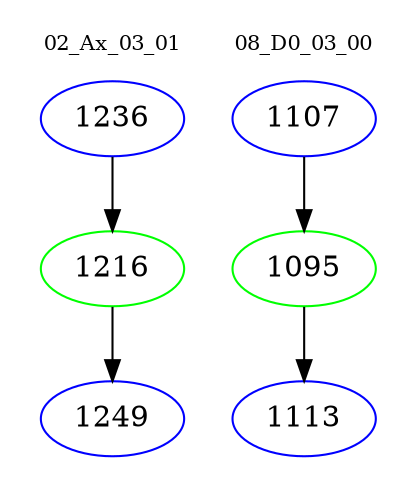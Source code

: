 digraph{
subgraph cluster_0 {
color = white
label = "02_Ax_03_01";
fontsize=10;
T0_1236 [label="1236", color="blue"]
T0_1236 -> T0_1216 [color="black"]
T0_1216 [label="1216", color="green"]
T0_1216 -> T0_1249 [color="black"]
T0_1249 [label="1249", color="blue"]
}
subgraph cluster_1 {
color = white
label = "08_D0_03_00";
fontsize=10;
T1_1107 [label="1107", color="blue"]
T1_1107 -> T1_1095 [color="black"]
T1_1095 [label="1095", color="green"]
T1_1095 -> T1_1113 [color="black"]
T1_1113 [label="1113", color="blue"]
}
}
